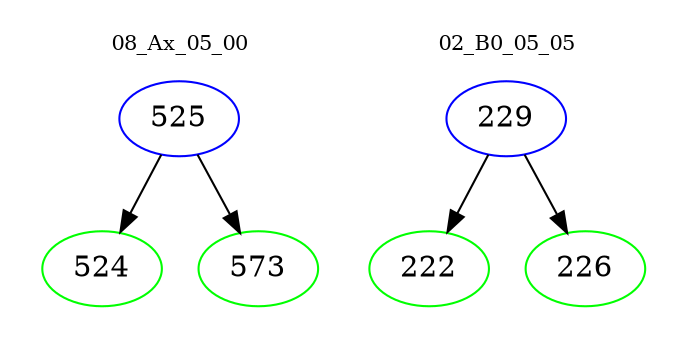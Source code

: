 digraph{
subgraph cluster_0 {
color = white
label = "08_Ax_05_00";
fontsize=10;
T0_525 [label="525", color="blue"]
T0_525 -> T0_524 [color="black"]
T0_524 [label="524", color="green"]
T0_525 -> T0_573 [color="black"]
T0_573 [label="573", color="green"]
}
subgraph cluster_1 {
color = white
label = "02_B0_05_05";
fontsize=10;
T1_229 [label="229", color="blue"]
T1_229 -> T1_222 [color="black"]
T1_222 [label="222", color="green"]
T1_229 -> T1_226 [color="black"]
T1_226 [label="226", color="green"]
}
}
